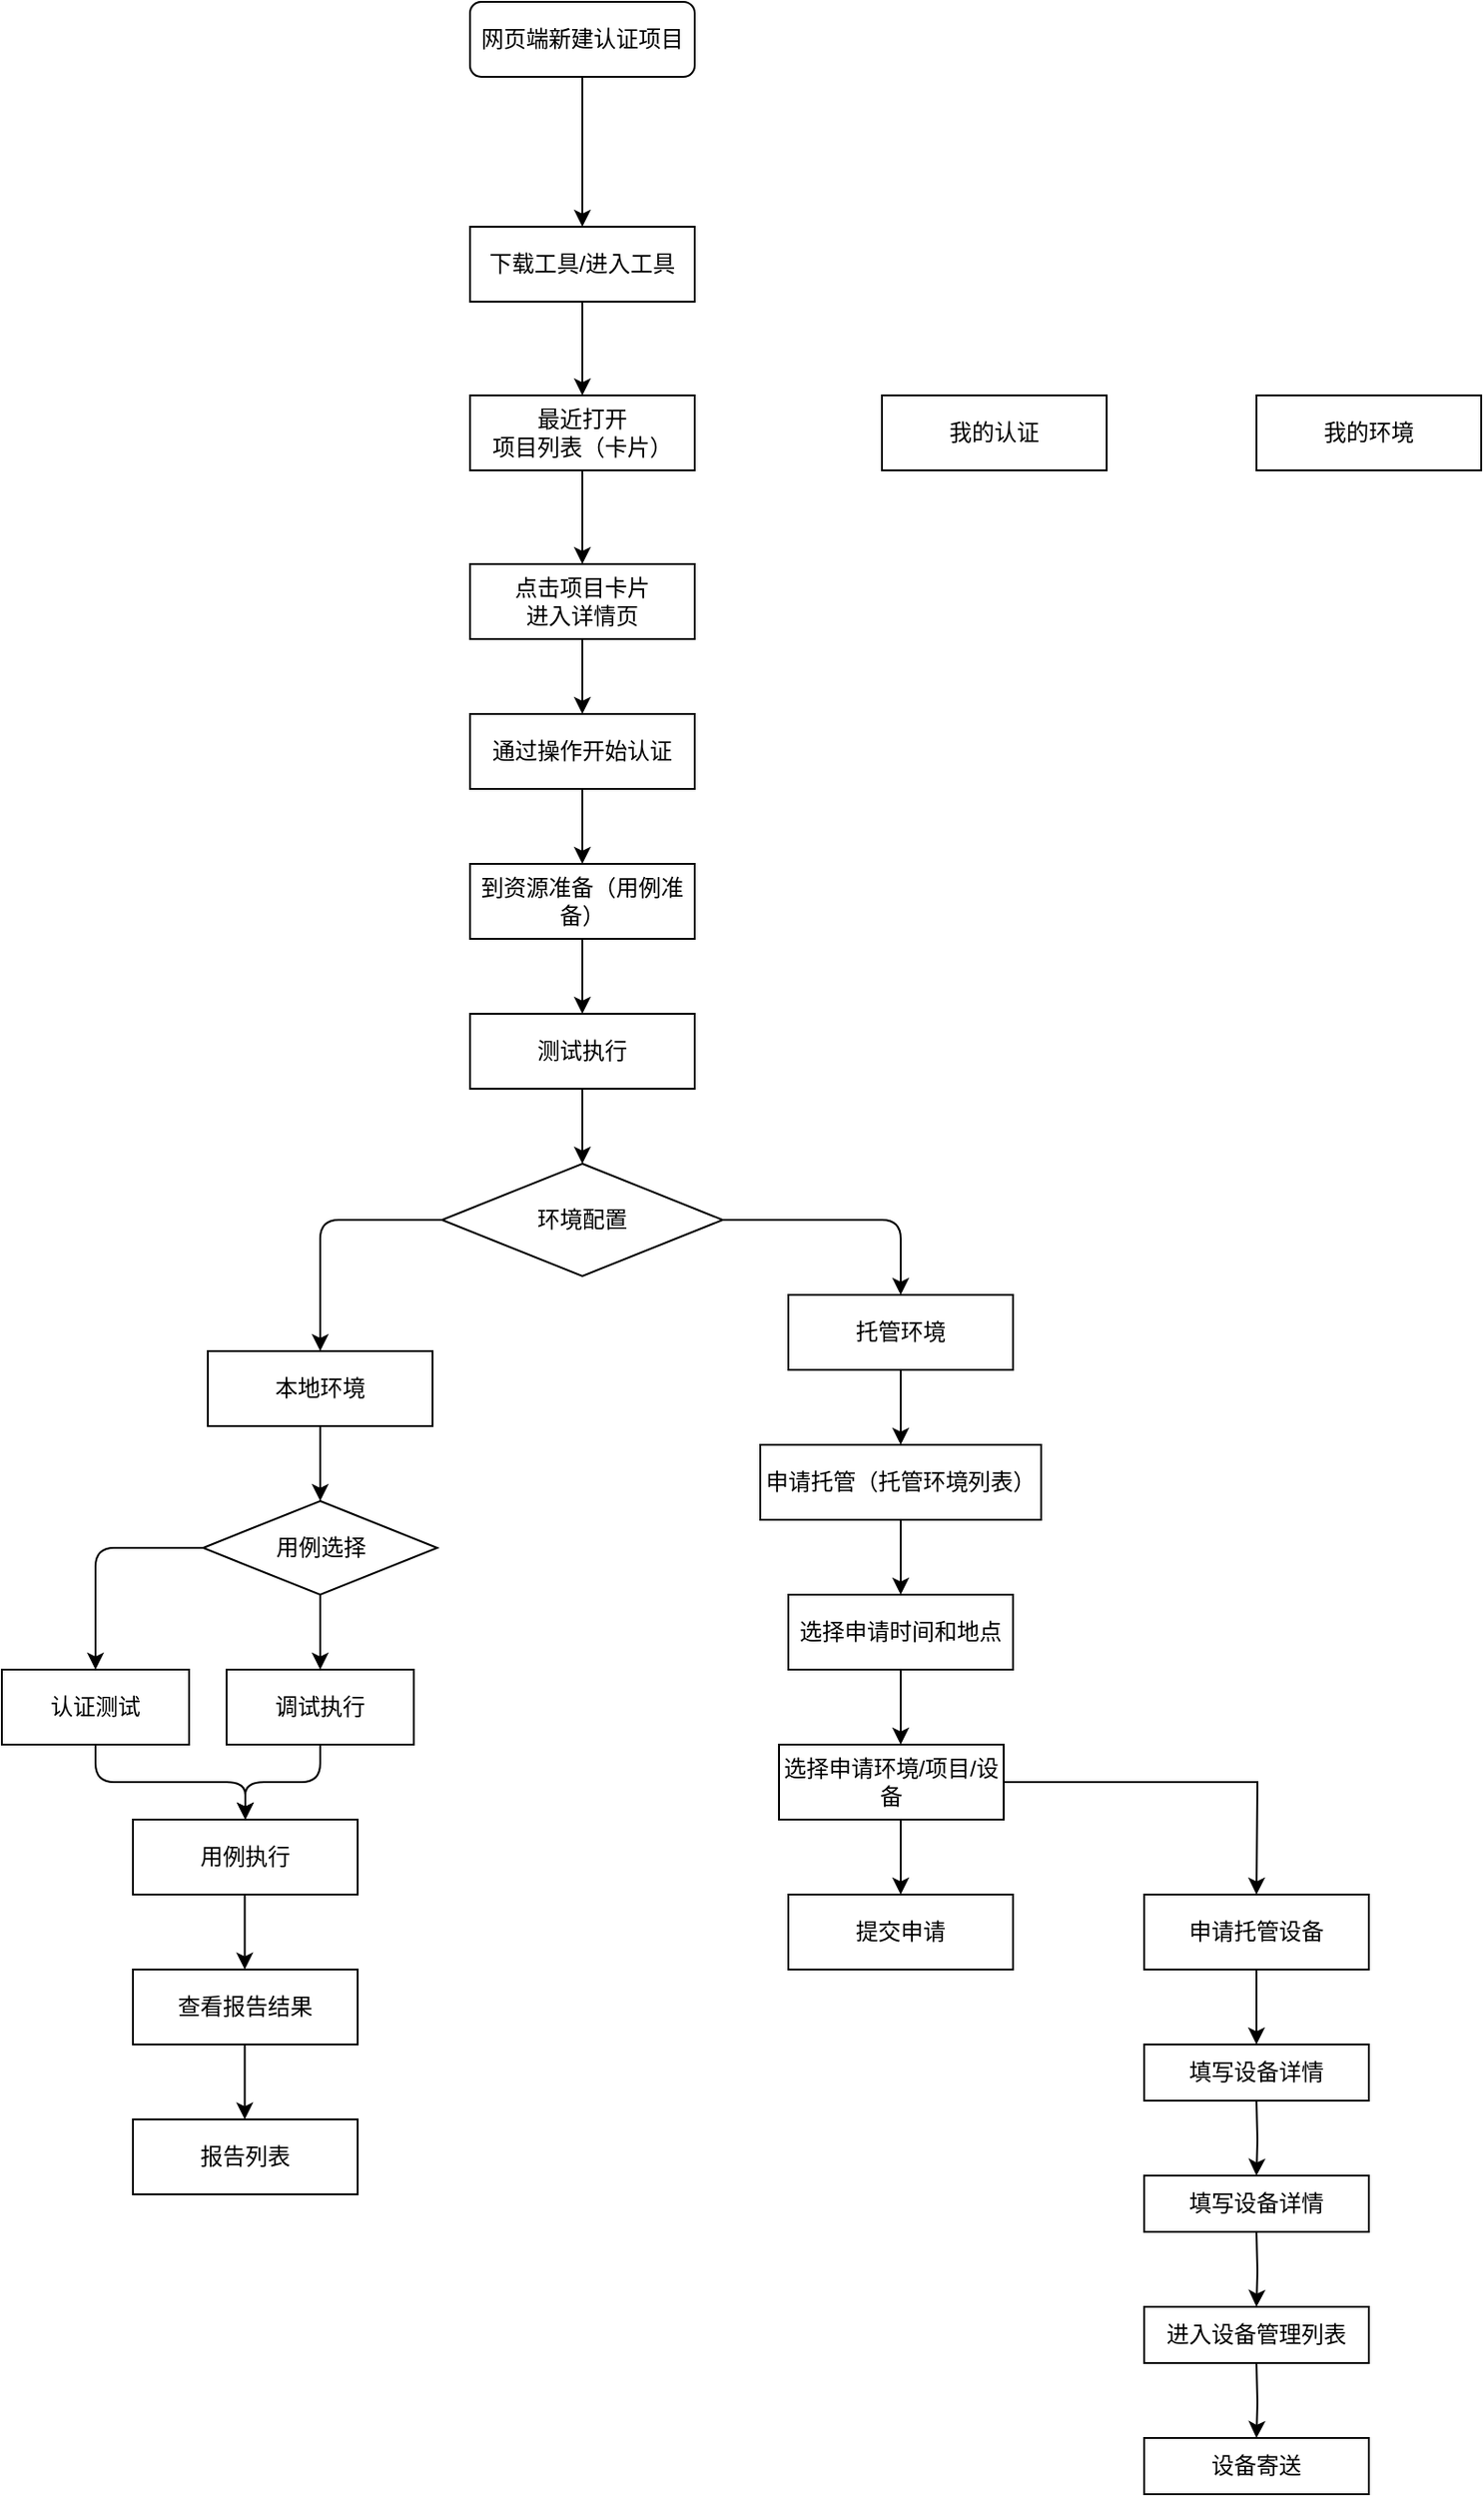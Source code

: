 <mxfile version="14.8.0" type="github">
  <diagram id="C5RBs43oDa-KdzZeNtuy" name="Page-1">
    <mxGraphModel dx="1447" dy="1111" grid="1" gridSize="10" guides="1" tooltips="1" connect="1" arrows="1" fold="1" page="0" pageScale="1" pageWidth="827" pageHeight="1169" math="0" shadow="0">
      <root>
        <mxCell id="WIyWlLk6GJQsqaUBKTNV-0" />
        <mxCell id="WIyWlLk6GJQsqaUBKTNV-1" parent="WIyWlLk6GJQsqaUBKTNV-0" />
        <mxCell id="2FAw4TekEqQD0n127wDs-58" value="" style="edgeStyle=orthogonalEdgeStyle;rounded=0;orthogonalLoop=1;jettySize=auto;html=1;" edge="1" parent="WIyWlLk6GJQsqaUBKTNV-1" source="WIyWlLk6GJQsqaUBKTNV-3" target="2FAw4TekEqQD0n127wDs-43">
          <mxGeometry relative="1" as="geometry" />
        </mxCell>
        <mxCell id="WIyWlLk6GJQsqaUBKTNV-3" value="网页端新建认证项目" style="rounded=1;whiteSpace=wrap;html=1;fontSize=12;glass=0;strokeWidth=1;shadow=0;" parent="WIyWlLk6GJQsqaUBKTNV-1" vertex="1">
          <mxGeometry x="220" y="-40" width="120" height="40" as="geometry" />
        </mxCell>
        <mxCell id="2FAw4TekEqQD0n127wDs-0" value="最近打开&lt;br&gt;项目列表（卡片）" style="rounded=0;whiteSpace=wrap;html=1;" vertex="1" parent="WIyWlLk6GJQsqaUBKTNV-1">
          <mxGeometry x="220" y="170" width="120" height="40" as="geometry" />
        </mxCell>
        <mxCell id="2FAw4TekEqQD0n127wDs-7" value="" style="endArrow=classic;html=1;exitX=0.5;exitY=1;exitDx=0;exitDy=0;" edge="1" parent="WIyWlLk6GJQsqaUBKTNV-1" source="2FAw4TekEqQD0n127wDs-0">
          <mxGeometry width="50" height="50" relative="1" as="geometry">
            <mxPoint x="380" y="360" as="sourcePoint" />
            <mxPoint x="280" y="260" as="targetPoint" />
          </mxGeometry>
        </mxCell>
        <mxCell id="2FAw4TekEqQD0n127wDs-12" value="点击项目卡片&lt;br&gt;进入详情页" style="rounded=0;whiteSpace=wrap;html=1;" vertex="1" parent="WIyWlLk6GJQsqaUBKTNV-1">
          <mxGeometry x="220" y="260" width="120" height="40" as="geometry" />
        </mxCell>
        <mxCell id="2FAw4TekEqQD0n127wDs-13" value="" style="endArrow=classic;html=1;exitX=0.5;exitY=1;exitDx=0;exitDy=0;" edge="1" parent="WIyWlLk6GJQsqaUBKTNV-1" source="2FAw4TekEqQD0n127wDs-12">
          <mxGeometry width="50" height="50" relative="1" as="geometry">
            <mxPoint x="330" y="380" as="sourcePoint" />
            <mxPoint x="280" y="340" as="targetPoint" />
          </mxGeometry>
        </mxCell>
        <mxCell id="2FAw4TekEqQD0n127wDs-14" value="通过操作开始认证" style="rounded=0;whiteSpace=wrap;html=1;" vertex="1" parent="WIyWlLk6GJQsqaUBKTNV-1">
          <mxGeometry x="220" y="340" width="120" height="40" as="geometry" />
        </mxCell>
        <mxCell id="2FAw4TekEqQD0n127wDs-15" value="" style="endArrow=classic;html=1;exitX=0.5;exitY=1;exitDx=0;exitDy=0;" edge="1" parent="WIyWlLk6GJQsqaUBKTNV-1">
          <mxGeometry width="50" height="50" relative="1" as="geometry">
            <mxPoint x="280" y="380" as="sourcePoint" />
            <mxPoint x="280" y="420" as="targetPoint" />
          </mxGeometry>
        </mxCell>
        <mxCell id="2FAw4TekEqQD0n127wDs-16" value="到资源准备（用例准备）" style="rounded=0;whiteSpace=wrap;html=1;" vertex="1" parent="WIyWlLk6GJQsqaUBKTNV-1">
          <mxGeometry x="220" y="420" width="120" height="40" as="geometry" />
        </mxCell>
        <mxCell id="2FAw4TekEqQD0n127wDs-17" value="测试执行" style="rounded=0;whiteSpace=wrap;html=1;" vertex="1" parent="WIyWlLk6GJQsqaUBKTNV-1">
          <mxGeometry x="220" y="500" width="120" height="40" as="geometry" />
        </mxCell>
        <mxCell id="2FAw4TekEqQD0n127wDs-18" value="" style="endArrow=classic;html=1;exitX=0.5;exitY=1;exitDx=0;exitDy=0;" edge="1" parent="WIyWlLk6GJQsqaUBKTNV-1">
          <mxGeometry width="50" height="50" relative="1" as="geometry">
            <mxPoint x="280" y="460" as="sourcePoint" />
            <mxPoint x="280" y="500" as="targetPoint" />
          </mxGeometry>
        </mxCell>
        <mxCell id="2FAw4TekEqQD0n127wDs-19" value="" style="endArrow=classic;html=1;exitX=0;exitY=0.5;exitDx=0;exitDy=0;" edge="1" parent="WIyWlLk6GJQsqaUBKTNV-1" source="2FAw4TekEqQD0n127wDs-55">
          <mxGeometry width="50" height="50" relative="1" as="geometry">
            <mxPoint x="200" y="610" as="sourcePoint" />
            <mxPoint x="140" y="680" as="targetPoint" />
            <Array as="points">
              <mxPoint x="140" y="610" />
            </Array>
          </mxGeometry>
        </mxCell>
        <mxCell id="2FAw4TekEqQD0n127wDs-20" value="本地环境" style="rounded=0;whiteSpace=wrap;html=1;" vertex="1" parent="WIyWlLk6GJQsqaUBKTNV-1">
          <mxGeometry x="80" y="680" width="120" height="40" as="geometry" />
        </mxCell>
        <mxCell id="2FAw4TekEqQD0n127wDs-21" value="" style="endArrow=classic;html=1;exitX=1;exitY=0.5;exitDx=0;exitDy=0;" edge="1" parent="WIyWlLk6GJQsqaUBKTNV-1" source="2FAw4TekEqQD0n127wDs-55">
          <mxGeometry width="50" height="50" relative="1" as="geometry">
            <mxPoint x="450" y="610" as="sourcePoint" />
            <mxPoint x="450" y="650" as="targetPoint" />
            <Array as="points">
              <mxPoint x="450" y="610" />
            </Array>
          </mxGeometry>
        </mxCell>
        <mxCell id="2FAw4TekEqQD0n127wDs-22" value="托管环境" style="rounded=0;whiteSpace=wrap;html=1;" vertex="1" parent="WIyWlLk6GJQsqaUBKTNV-1">
          <mxGeometry x="390" y="650" width="120" height="40" as="geometry" />
        </mxCell>
        <mxCell id="2FAw4TekEqQD0n127wDs-23" value="" style="endArrow=classic;html=1;exitX=0.5;exitY=1;exitDx=0;exitDy=0;" edge="1" parent="WIyWlLk6GJQsqaUBKTNV-1">
          <mxGeometry width="50" height="50" relative="1" as="geometry">
            <mxPoint x="280" y="540" as="sourcePoint" />
            <mxPoint x="280" y="580" as="targetPoint" />
          </mxGeometry>
        </mxCell>
        <mxCell id="2FAw4TekEqQD0n127wDs-27" value="" style="endArrow=classic;html=1;exitX=0.5;exitY=1;exitDx=0;exitDy=0;" edge="1" parent="WIyWlLk6GJQsqaUBKTNV-1">
          <mxGeometry width="50" height="50" relative="1" as="geometry">
            <mxPoint x="140" y="720" as="sourcePoint" />
            <mxPoint x="140" y="760" as="targetPoint" />
          </mxGeometry>
        </mxCell>
        <mxCell id="2FAw4TekEqQD0n127wDs-28" value="" style="endArrow=classic;html=1;exitX=0;exitY=0.5;exitDx=0;exitDy=0;" edge="1" parent="WIyWlLk6GJQsqaUBKTNV-1" source="2FAw4TekEqQD0n127wDs-56">
          <mxGeometry width="50" height="50" relative="1" as="geometry">
            <mxPoint x="60" y="810" as="sourcePoint" />
            <mxPoint x="20" y="850" as="targetPoint" />
            <Array as="points">
              <mxPoint x="20" y="785" />
            </Array>
          </mxGeometry>
        </mxCell>
        <mxCell id="2FAw4TekEqQD0n127wDs-29" value="认证测试" style="rounded=0;whiteSpace=wrap;html=1;" vertex="1" parent="WIyWlLk6GJQsqaUBKTNV-1">
          <mxGeometry x="-30" y="850" width="100" height="40" as="geometry" />
        </mxCell>
        <mxCell id="2FAw4TekEqQD0n127wDs-31" value="调试执行" style="rounded=0;whiteSpace=wrap;html=1;" vertex="1" parent="WIyWlLk6GJQsqaUBKTNV-1">
          <mxGeometry x="90" y="850" width="100" height="40" as="geometry" />
        </mxCell>
        <mxCell id="2FAw4TekEqQD0n127wDs-32" value="" style="endArrow=classic;html=1;exitX=0.5;exitY=1;exitDx=0;exitDy=0;" edge="1" parent="WIyWlLk6GJQsqaUBKTNV-1">
          <mxGeometry width="50" height="50" relative="1" as="geometry">
            <mxPoint x="140" y="810" as="sourcePoint" />
            <mxPoint x="140" y="850" as="targetPoint" />
          </mxGeometry>
        </mxCell>
        <mxCell id="2FAw4TekEqQD0n127wDs-33" value="用例执行" style="rounded=0;whiteSpace=wrap;html=1;" vertex="1" parent="WIyWlLk6GJQsqaUBKTNV-1">
          <mxGeometry x="40" y="930" width="120" height="40" as="geometry" />
        </mxCell>
        <mxCell id="2FAw4TekEqQD0n127wDs-35" value="" style="endArrow=classic;html=1;exitX=0.5;exitY=1;exitDx=0;exitDy=0;entryX=0.5;entryY=0;entryDx=0;entryDy=0;" edge="1" parent="WIyWlLk6GJQsqaUBKTNV-1" source="2FAw4TekEqQD0n127wDs-29" target="2FAw4TekEqQD0n127wDs-33">
          <mxGeometry width="50" height="50" relative="1" as="geometry">
            <mxPoint x="180" y="920" as="sourcePoint" />
            <mxPoint x="230" y="870" as="targetPoint" />
            <Array as="points">
              <mxPoint x="20" y="910" />
              <mxPoint x="100" y="910" />
            </Array>
          </mxGeometry>
        </mxCell>
        <mxCell id="2FAw4TekEqQD0n127wDs-37" value="" style="endArrow=classic;html=1;exitX=0.5;exitY=1;exitDx=0;exitDy=0;" edge="1" parent="WIyWlLk6GJQsqaUBKTNV-1" source="2FAw4TekEqQD0n127wDs-31">
          <mxGeometry width="50" height="50" relative="1" as="geometry">
            <mxPoint x="160" y="950" as="sourcePoint" />
            <mxPoint x="100" y="930" as="targetPoint" />
            <Array as="points">
              <mxPoint x="140" y="910" />
              <mxPoint x="100" y="910" />
            </Array>
          </mxGeometry>
        </mxCell>
        <mxCell id="2FAw4TekEqQD0n127wDs-38" value="查看报告结果" style="rounded=0;whiteSpace=wrap;html=1;" vertex="1" parent="WIyWlLk6GJQsqaUBKTNV-1">
          <mxGeometry x="40" y="1010" width="120" height="40" as="geometry" />
        </mxCell>
        <mxCell id="2FAw4TekEqQD0n127wDs-39" value="" style="endArrow=classic;html=1;exitX=0.5;exitY=1;exitDx=0;exitDy=0;" edge="1" parent="WIyWlLk6GJQsqaUBKTNV-1">
          <mxGeometry width="50" height="50" relative="1" as="geometry">
            <mxPoint x="99.71" y="970" as="sourcePoint" />
            <mxPoint x="99.71" y="1010" as="targetPoint" />
          </mxGeometry>
        </mxCell>
        <mxCell id="2FAw4TekEqQD0n127wDs-40" value="申请托管（托管环境列表）" style="rounded=0;whiteSpace=wrap;html=1;" vertex="1" parent="WIyWlLk6GJQsqaUBKTNV-1">
          <mxGeometry x="375" y="730" width="150" height="40" as="geometry" />
        </mxCell>
        <mxCell id="2FAw4TekEqQD0n127wDs-41" value="" style="endArrow=classic;html=1;exitX=0.5;exitY=1;exitDx=0;exitDy=0;" edge="1" parent="WIyWlLk6GJQsqaUBKTNV-1">
          <mxGeometry width="50" height="50" relative="1" as="geometry">
            <mxPoint x="450" y="690" as="sourcePoint" />
            <mxPoint x="450" y="730" as="targetPoint" />
          </mxGeometry>
        </mxCell>
        <mxCell id="2FAw4TekEqQD0n127wDs-42" value="我的认证" style="rounded=0;whiteSpace=wrap;html=1;" vertex="1" parent="WIyWlLk6GJQsqaUBKTNV-1">
          <mxGeometry x="440" y="170" width="120" height="40" as="geometry" />
        </mxCell>
        <mxCell id="2FAw4TekEqQD0n127wDs-43" value="下载工具/进入工具" style="rounded=0;whiteSpace=wrap;html=1;" vertex="1" parent="WIyWlLk6GJQsqaUBKTNV-1">
          <mxGeometry x="220" y="80" width="120" height="40" as="geometry" />
        </mxCell>
        <mxCell id="2FAw4TekEqQD0n127wDs-46" value="报告列表" style="rounded=0;whiteSpace=wrap;html=1;" vertex="1" parent="WIyWlLk6GJQsqaUBKTNV-1">
          <mxGeometry x="40" y="1090" width="120" height="40" as="geometry" />
        </mxCell>
        <mxCell id="2FAw4TekEqQD0n127wDs-47" value="" style="endArrow=classic;html=1;exitX=0.5;exitY=1;exitDx=0;exitDy=0;" edge="1" parent="WIyWlLk6GJQsqaUBKTNV-1">
          <mxGeometry width="50" height="50" relative="1" as="geometry">
            <mxPoint x="99.71" y="1050" as="sourcePoint" />
            <mxPoint x="99.71" y="1090" as="targetPoint" />
          </mxGeometry>
        </mxCell>
        <mxCell id="2FAw4TekEqQD0n127wDs-48" value="" style="endArrow=classic;html=1;exitX=0.5;exitY=1;exitDx=0;exitDy=0;" edge="1" parent="WIyWlLk6GJQsqaUBKTNV-1">
          <mxGeometry width="50" height="50" relative="1" as="geometry">
            <mxPoint x="450" y="770" as="sourcePoint" />
            <mxPoint x="450" y="810" as="targetPoint" />
          </mxGeometry>
        </mxCell>
        <mxCell id="2FAw4TekEqQD0n127wDs-49" value="选择申请时间和地点" style="rounded=0;whiteSpace=wrap;html=1;" vertex="1" parent="WIyWlLk6GJQsqaUBKTNV-1">
          <mxGeometry x="390" y="810" width="120" height="40" as="geometry" />
        </mxCell>
        <mxCell id="2FAw4TekEqQD0n127wDs-61" style="edgeStyle=orthogonalEdgeStyle;rounded=0;orthogonalLoop=1;jettySize=auto;html=1;" edge="1" parent="WIyWlLk6GJQsqaUBKTNV-1" source="2FAw4TekEqQD0n127wDs-50">
          <mxGeometry relative="1" as="geometry">
            <mxPoint x="640" y="970" as="targetPoint" />
          </mxGeometry>
        </mxCell>
        <mxCell id="2FAw4TekEqQD0n127wDs-50" value="选择申请环境/项目/设备" style="rounded=0;whiteSpace=wrap;html=1;" vertex="1" parent="WIyWlLk6GJQsqaUBKTNV-1">
          <mxGeometry x="385" y="890" width="120" height="40" as="geometry" />
        </mxCell>
        <mxCell id="2FAw4TekEqQD0n127wDs-51" value="" style="endArrow=classic;html=1;exitX=0.5;exitY=1;exitDx=0;exitDy=0;" edge="1" parent="WIyWlLk6GJQsqaUBKTNV-1">
          <mxGeometry width="50" height="50" relative="1" as="geometry">
            <mxPoint x="450" y="850" as="sourcePoint" />
            <mxPoint x="450" y="890" as="targetPoint" />
          </mxGeometry>
        </mxCell>
        <mxCell id="2FAw4TekEqQD0n127wDs-55" value="环境配置" style="rhombus;whiteSpace=wrap;html=1;" vertex="1" parent="WIyWlLk6GJQsqaUBKTNV-1">
          <mxGeometry x="205" y="580" width="150" height="60" as="geometry" />
        </mxCell>
        <mxCell id="2FAw4TekEqQD0n127wDs-56" value="用例选择" style="rhombus;whiteSpace=wrap;html=1;" vertex="1" parent="WIyWlLk6GJQsqaUBKTNV-1">
          <mxGeometry x="77.5" y="760" width="125" height="50" as="geometry" />
        </mxCell>
        <mxCell id="2FAw4TekEqQD0n127wDs-59" value="提交申请" style="rounded=0;whiteSpace=wrap;html=1;" vertex="1" parent="WIyWlLk6GJQsqaUBKTNV-1">
          <mxGeometry x="390" y="970" width="120" height="40" as="geometry" />
        </mxCell>
        <mxCell id="2FAw4TekEqQD0n127wDs-60" value="" style="endArrow=classic;html=1;exitX=0.5;exitY=1;exitDx=0;exitDy=0;" edge="1" parent="WIyWlLk6GJQsqaUBKTNV-1">
          <mxGeometry width="50" height="50" relative="1" as="geometry">
            <mxPoint x="450" y="930" as="sourcePoint" />
            <mxPoint x="450" y="970" as="targetPoint" />
          </mxGeometry>
        </mxCell>
        <mxCell id="2FAw4TekEqQD0n127wDs-65" value="" style="edgeStyle=orthogonalEdgeStyle;rounded=0;orthogonalLoop=1;jettySize=auto;html=1;" edge="1" parent="WIyWlLk6GJQsqaUBKTNV-1" source="2FAw4TekEqQD0n127wDs-62" target="2FAw4TekEqQD0n127wDs-64">
          <mxGeometry relative="1" as="geometry" />
        </mxCell>
        <mxCell id="2FAw4TekEqQD0n127wDs-62" value="申请托管设备" style="rounded=0;whiteSpace=wrap;html=1;" vertex="1" parent="WIyWlLk6GJQsqaUBKTNV-1">
          <mxGeometry x="580" y="970" width="120" height="40" as="geometry" />
        </mxCell>
        <mxCell id="2FAw4TekEqQD0n127wDs-64" value="填写设备详情" style="whiteSpace=wrap;html=1;rounded=0;" vertex="1" parent="WIyWlLk6GJQsqaUBKTNV-1">
          <mxGeometry x="580" y="1050" width="120" height="30" as="geometry" />
        </mxCell>
        <mxCell id="2FAw4TekEqQD0n127wDs-66" value="填写设备详情" style="whiteSpace=wrap;html=1;rounded=0;" vertex="1" parent="WIyWlLk6GJQsqaUBKTNV-1">
          <mxGeometry x="580" y="1120" width="120" height="30" as="geometry" />
        </mxCell>
        <mxCell id="2FAw4TekEqQD0n127wDs-67" value="" style="edgeStyle=orthogonalEdgeStyle;rounded=0;orthogonalLoop=1;jettySize=auto;html=1;" edge="1" target="2FAw4TekEqQD0n127wDs-66" parent="WIyWlLk6GJQsqaUBKTNV-1">
          <mxGeometry relative="1" as="geometry">
            <mxPoint x="640" y="1080" as="sourcePoint" />
          </mxGeometry>
        </mxCell>
        <mxCell id="2FAw4TekEqQD0n127wDs-68" value="" style="edgeStyle=orthogonalEdgeStyle;rounded=0;orthogonalLoop=1;jettySize=auto;html=1;" edge="1" target="2FAw4TekEqQD0n127wDs-69" parent="WIyWlLk6GJQsqaUBKTNV-1">
          <mxGeometry relative="1" as="geometry">
            <mxPoint x="640" y="1150" as="sourcePoint" />
          </mxGeometry>
        </mxCell>
        <mxCell id="2FAw4TekEqQD0n127wDs-69" value="进入设备管理列表" style="whiteSpace=wrap;html=1;rounded=0;" vertex="1" parent="WIyWlLk6GJQsqaUBKTNV-1">
          <mxGeometry x="580" y="1190" width="120" height="30" as="geometry" />
        </mxCell>
        <mxCell id="2FAw4TekEqQD0n127wDs-71" value="" style="edgeStyle=orthogonalEdgeStyle;rounded=0;orthogonalLoop=1;jettySize=auto;html=1;" edge="1" target="2FAw4TekEqQD0n127wDs-72" parent="WIyWlLk6GJQsqaUBKTNV-1">
          <mxGeometry relative="1" as="geometry">
            <mxPoint x="640" y="1220" as="sourcePoint" />
          </mxGeometry>
        </mxCell>
        <mxCell id="2FAw4TekEqQD0n127wDs-72" value="设备寄送" style="whiteSpace=wrap;html=1;rounded=0;" vertex="1" parent="WIyWlLk6GJQsqaUBKTNV-1">
          <mxGeometry x="580" y="1260" width="120" height="30" as="geometry" />
        </mxCell>
        <mxCell id="2FAw4TekEqQD0n127wDs-73" value="我的环境" style="rounded=0;whiteSpace=wrap;html=1;" vertex="1" parent="WIyWlLk6GJQsqaUBKTNV-1">
          <mxGeometry x="640" y="170" width="120" height="40" as="geometry" />
        </mxCell>
        <mxCell id="2FAw4TekEqQD0n127wDs-75" value="" style="endArrow=classic;html=1;exitX=0.5;exitY=1;exitDx=0;exitDy=0;" edge="1" parent="WIyWlLk6GJQsqaUBKTNV-1" source="2FAw4TekEqQD0n127wDs-43" target="2FAw4TekEqQD0n127wDs-0">
          <mxGeometry width="50" height="50" relative="1" as="geometry">
            <mxPoint x="380" y="360" as="sourcePoint" />
            <mxPoint x="430" y="310" as="targetPoint" />
          </mxGeometry>
        </mxCell>
      </root>
    </mxGraphModel>
  </diagram>
</mxfile>
